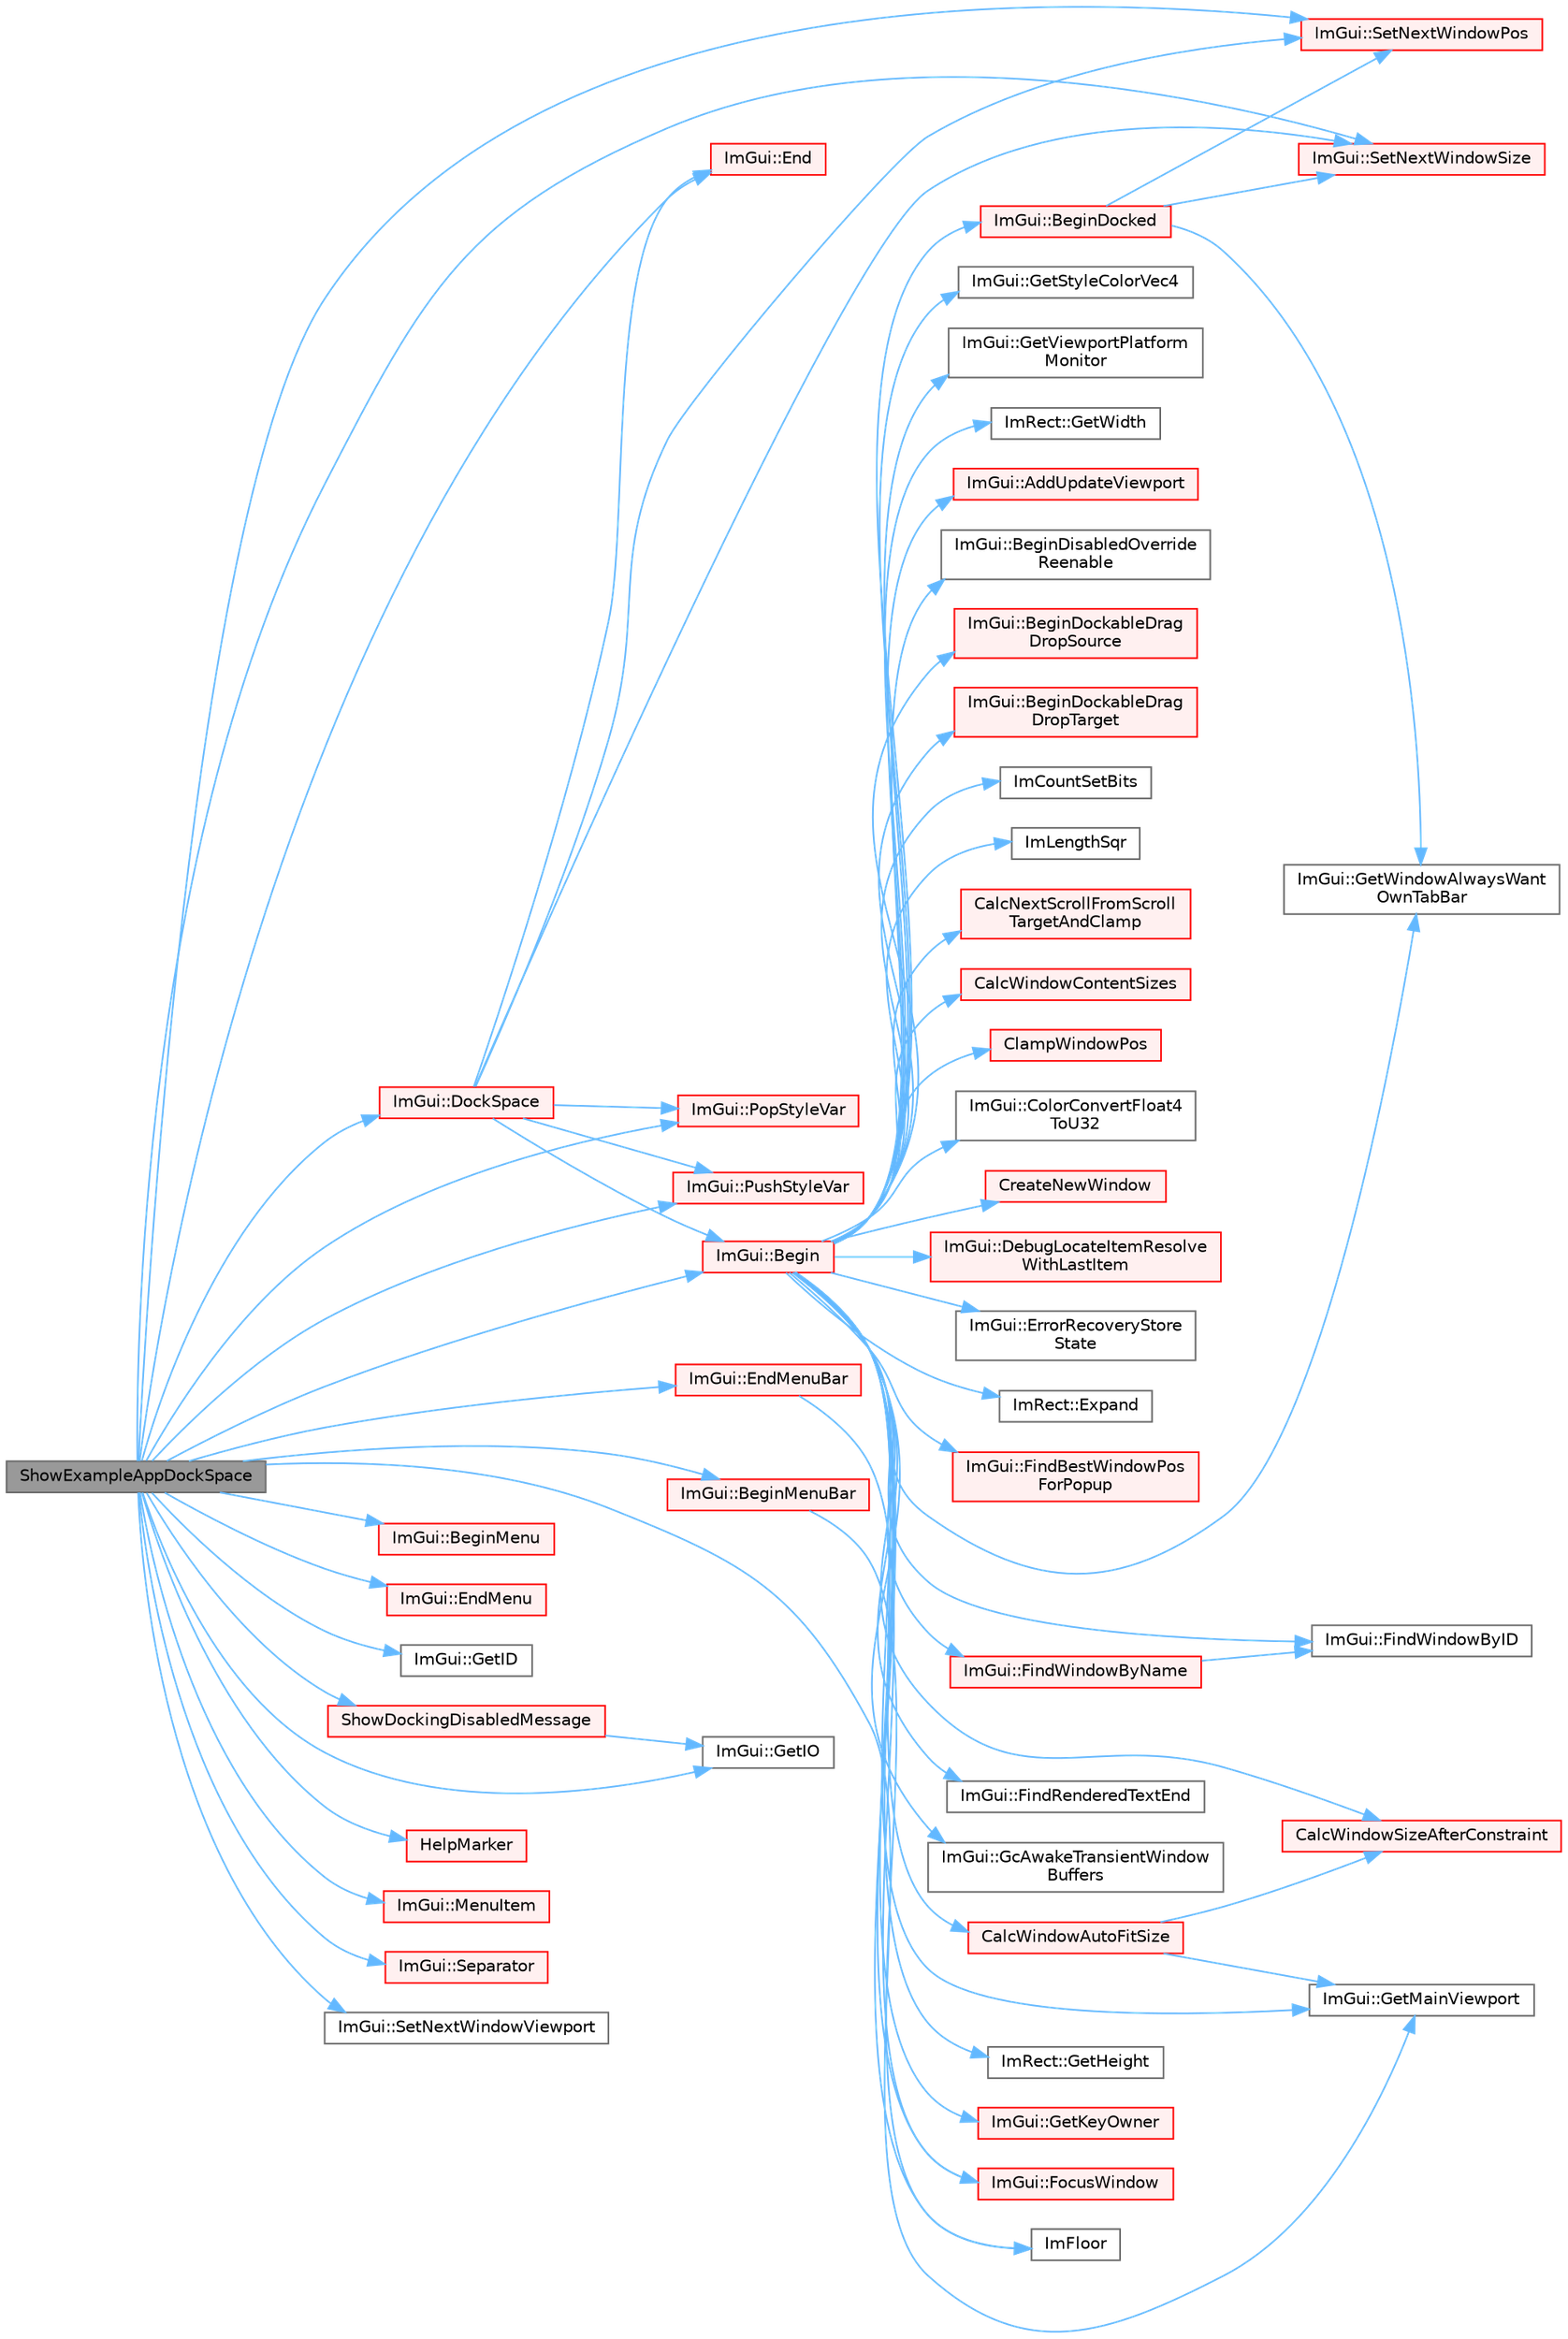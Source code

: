 digraph "ShowExampleAppDockSpace"
{
 // LATEX_PDF_SIZE
  bgcolor="transparent";
  edge [fontname=Helvetica,fontsize=10,labelfontname=Helvetica,labelfontsize=10];
  node [fontname=Helvetica,fontsize=10,shape=box,height=0.2,width=0.4];
  rankdir="LR";
  Node1 [id="Node000001",label="ShowExampleAppDockSpace",height=0.2,width=0.4,color="gray40", fillcolor="grey60", style="filled", fontcolor="black",tooltip=" "];
  Node1 -> Node2 [id="edge1_Node000001_Node000002",color="steelblue1",style="solid",tooltip=" "];
  Node2 [id="Node000002",label="ImGui::Begin",height=0.2,width=0.4,color="red", fillcolor="#FFF0F0", style="filled",URL="$namespace_im_gui.html#a581e58db0bc930bafa4a5d23093a2b99",tooltip=" "];
  Node2 -> Node3 [id="edge2_Node000002_Node000003",color="steelblue1",style="solid",tooltip=" "];
  Node3 [id="Node000003",label="ImGui::AddUpdateViewport",height=0.2,width=0.4,color="red", fillcolor="#FFF0F0", style="filled",URL="$namespace_im_gui.html#ada58e5d3e2efc3cef60f213d771408d8",tooltip=" "];
  Node2 -> Node19 [id="edge3_Node000002_Node000019",color="steelblue1",style="solid",tooltip=" "];
  Node19 [id="Node000019",label="ImGui::BeginDisabledOverride\lReenable",height=0.2,width=0.4,color="grey40", fillcolor="white", style="filled",URL="$namespace_im_gui.html#a26b36756e219b7129f894e1c2feb17a8",tooltip=" "];
  Node2 -> Node20 [id="edge4_Node000002_Node000020",color="steelblue1",style="solid",tooltip=" "];
  Node20 [id="Node000020",label="ImGui::BeginDockableDrag\lDropSource",height=0.2,width=0.4,color="red", fillcolor="#FFF0F0", style="filled",URL="$namespace_im_gui.html#a7a435b1565d4884e42a5ee5667f21a1f",tooltip=" "];
  Node2 -> Node370 [id="edge5_Node000002_Node000370",color="steelblue1",style="solid",tooltip=" "];
  Node370 [id="Node000370",label="ImGui::BeginDockableDrag\lDropTarget",height=0.2,width=0.4,color="red", fillcolor="#FFF0F0", style="filled",URL="$namespace_im_gui.html#a1725ff3becdb963b97c16d69d4c9f308",tooltip=" "];
  Node2 -> Node414 [id="edge6_Node000002_Node000414",color="steelblue1",style="solid",tooltip=" "];
  Node414 [id="Node000414",label="ImGui::BeginDocked",height=0.2,width=0.4,color="red", fillcolor="#FFF0F0", style="filled",URL="$namespace_im_gui.html#a627bb85e7c0ab597360f63719bfb1e55",tooltip=" "];
  Node414 -> Node458 [id="edge7_Node000414_Node000458",color="steelblue1",style="solid",tooltip=" "];
  Node458 [id="Node000458",label="ImGui::GetWindowAlwaysWant\lOwnTabBar",height=0.2,width=0.4,color="grey40", fillcolor="white", style="filled",URL="$namespace_im_gui.html#ae1208499040a30ab6dfd30ca0d14fbc2",tooltip=" "];
  Node414 -> Node26 [id="edge8_Node000414_Node000026",color="steelblue1",style="solid",tooltip=" "];
  Node26 [id="Node000026",label="ImGui::SetNextWindowPos",height=0.2,width=0.4,color="red", fillcolor="#FFF0F0", style="filled",URL="$namespace_im_gui.html#afbccd31113430670b5ab2bf0d6f509bf",tooltip=" "];
  Node414 -> Node459 [id="edge9_Node000414_Node000459",color="steelblue1",style="solid",tooltip=" "];
  Node459 [id="Node000459",label="ImGui::SetNextWindowSize",height=0.2,width=0.4,color="red", fillcolor="#FFF0F0", style="filled",URL="$namespace_im_gui.html#ab33717bb71ef5e393ae18656fc6b229d",tooltip=" "];
  Node2 -> Node262 [id="edge10_Node000002_Node000262",color="steelblue1",style="solid",tooltip=" "];
  Node262 [id="Node000262",label="CalcNextScrollFromScroll\lTargetAndClamp",height=0.2,width=0.4,color="red", fillcolor="#FFF0F0", style="filled",URL="$imgui_8cpp.html#a07abb80a54115cb5cf9da03351e29533",tooltip=" "];
  Node2 -> Node238 [id="edge11_Node000002_Node000238",color="steelblue1",style="solid",tooltip=" "];
  Node238 [id="Node000238",label="CalcWindowAutoFitSize",height=0.2,width=0.4,color="red", fillcolor="#FFF0F0", style="filled",URL="$imgui_8cpp.html#acbe6338daf87dc6ab636f02f1367eb41",tooltip=" "];
  Node238 -> Node241 [id="edge12_Node000238_Node000241",color="steelblue1",style="solid",tooltip=" "];
  Node241 [id="Node000241",label="CalcWindowSizeAfterConstraint",height=0.2,width=0.4,color="red", fillcolor="#FFF0F0", style="filled",URL="$imgui_8cpp.html#a0c4618a6985c33c4936f1d9f1c7b26b4",tooltip=" "];
  Node238 -> Node242 [id="edge13_Node000238_Node000242",color="steelblue1",style="solid",tooltip=" "];
  Node242 [id="Node000242",label="ImGui::GetMainViewport",height=0.2,width=0.4,color="grey40", fillcolor="white", style="filled",URL="$namespace_im_gui.html#a7bf620af1d66ee7d7b06701894d23e60",tooltip=" "];
  Node2 -> Node243 [id="edge14_Node000002_Node000243",color="steelblue1",style="solid",tooltip=" "];
  Node243 [id="Node000243",label="CalcWindowContentSizes",height=0.2,width=0.4,color="red", fillcolor="#FFF0F0", style="filled",URL="$imgui_8cpp.html#a6eddef51b4880a9f1dca88837f71fc6e",tooltip=" "];
  Node2 -> Node241 [id="edge15_Node000002_Node000241",color="steelblue1",style="solid",tooltip=" "];
  Node2 -> Node460 [id="edge16_Node000002_Node000460",color="steelblue1",style="solid",tooltip=" "];
  Node460 [id="Node000460",label="ClampWindowPos",height=0.2,width=0.4,color="red", fillcolor="#FFF0F0", style="filled",URL="$imgui_8cpp.html#a27b88f27774c413d5578ab6a3f989872",tooltip=" "];
  Node2 -> Node89 [id="edge17_Node000002_Node000089",color="steelblue1",style="solid",tooltip=" "];
  Node89 [id="Node000089",label="ImGui::ColorConvertFloat4\lToU32",height=0.2,width=0.4,color="grey40", fillcolor="white", style="filled",URL="$namespace_im_gui.html#abe2691de0b1a71c774ab24cc91564a94",tooltip=" "];
  Node2 -> Node461 [id="edge18_Node000002_Node000461",color="steelblue1",style="solid",tooltip=" "];
  Node461 [id="Node000461",label="CreateNewWindow",height=0.2,width=0.4,color="red", fillcolor="#FFF0F0", style="filled",URL="$imgui_8cpp.html#a3c92847eb67e7138e6f9af0ee66d3b33",tooltip=" "];
  Node2 -> Node111 [id="edge19_Node000002_Node000111",color="steelblue1",style="solid",tooltip=" "];
  Node111 [id="Node000111",label="ImGui::DebugLocateItemResolve\lWithLastItem",height=0.2,width=0.4,color="red", fillcolor="#FFF0F0", style="filled",URL="$namespace_im_gui.html#ae8ab0d7dfc90af8e82db3ed9e7829219",tooltip=" "];
  Node2 -> Node467 [id="edge20_Node000002_Node000467",color="steelblue1",style="solid",tooltip=" "];
  Node467 [id="Node000467",label="ImGui::ErrorRecoveryStore\lState",height=0.2,width=0.4,color="grey40", fillcolor="white", style="filled",URL="$namespace_im_gui.html#ac961d81019f580ffaec6b8857635a348",tooltip=" "];
  Node2 -> Node192 [id="edge21_Node000002_Node000192",color="steelblue1",style="solid",tooltip=" "];
  Node192 [id="Node000192",label="ImRect::Expand",height=0.2,width=0.4,color="grey40", fillcolor="white", style="filled",URL="$struct_im_rect.html#af33a7424c3341d08acd69da30c27c753",tooltip=" "];
  Node2 -> Node468 [id="edge22_Node000002_Node000468",color="steelblue1",style="solid",tooltip=" "];
  Node468 [id="Node000468",label="ImGui::FindBestWindowPos\lForPopup",height=0.2,width=0.4,color="red", fillcolor="#FFF0F0", style="filled",URL="$namespace_im_gui.html#a310ff87cbe678e2c632bf1f5577a7fbd",tooltip=" "];
  Node2 -> Node147 [id="edge23_Node000002_Node000147",color="steelblue1",style="solid",tooltip=" "];
  Node147 [id="Node000147",label="ImGui::FindRenderedTextEnd",height=0.2,width=0.4,color="grey40", fillcolor="white", style="filled",URL="$namespace_im_gui.html#a7671e1dbc803a31b06081b52a771d83f",tooltip=" "];
  Node2 -> Node247 [id="edge24_Node000002_Node000247",color="steelblue1",style="solid",tooltip=" "];
  Node247 [id="Node000247",label="ImGui::FindWindowByID",height=0.2,width=0.4,color="grey40", fillcolor="white", style="filled",URL="$namespace_im_gui.html#a82204d8800dc3a072ddbcbd2aecc48ac",tooltip=" "];
  Node2 -> Node246 [id="edge25_Node000002_Node000246",color="steelblue1",style="solid",tooltip=" "];
  Node246 [id="Node000246",label="ImGui::FindWindowByName",height=0.2,width=0.4,color="red", fillcolor="#FFF0F0", style="filled",URL="$namespace_im_gui.html#abca25f22c02e73d5eb2e9c72c4557813",tooltip=" "];
  Node246 -> Node247 [id="edge26_Node000246_Node000247",color="steelblue1",style="solid",tooltip=" "];
  Node2 -> Node31 [id="edge27_Node000002_Node000031",color="steelblue1",style="solid",tooltip=" "];
  Node31 [id="Node000031",label="ImGui::FocusWindow",height=0.2,width=0.4,color="red", fillcolor="#FFF0F0", style="filled",URL="$namespace_im_gui.html#a27aa6f2f3aa11778c6d023b1b223f262",tooltip=" "];
  Node2 -> Node469 [id="edge28_Node000002_Node000469",color="steelblue1",style="solid",tooltip=" "];
  Node469 [id="Node000469",label="ImGui::GcAwakeTransientWindow\lBuffers",height=0.2,width=0.4,color="grey40", fillcolor="white", style="filled",URL="$namespace_im_gui.html#ad70feca33961fb47a8074074a8da2f80",tooltip=" "];
  Node2 -> Node13 [id="edge29_Node000002_Node000013",color="steelblue1",style="solid",tooltip=" "];
  Node13 [id="Node000013",label="ImRect::GetHeight",height=0.2,width=0.4,color="grey40", fillcolor="white", style="filled",URL="$struct_im_rect.html#a748d8ae9cb26508951ec6e2f2df0625b",tooltip=" "];
  Node2 -> Node470 [id="edge30_Node000002_Node000470",color="steelblue1",style="solid",tooltip=" "];
  Node470 [id="Node000470",label="ImGui::GetKeyOwner",height=0.2,width=0.4,color="red", fillcolor="#FFF0F0", style="filled",URL="$namespace_im_gui.html#a3976abb319f95d75fe9f6866f9956701",tooltip=" "];
  Node2 -> Node242 [id="edge31_Node000002_Node000242",color="steelblue1",style="solid",tooltip=" "];
  Node2 -> Node471 [id="edge32_Node000002_Node000471",color="steelblue1",style="solid",tooltip=" "];
  Node471 [id="Node000471",label="ImGui::GetStyleColorVec4",height=0.2,width=0.4,color="grey40", fillcolor="white", style="filled",URL="$namespace_im_gui.html#ad838e580972e2c4b3da2b0f60754b662",tooltip=" "];
  Node2 -> Node451 [id="edge33_Node000002_Node000451",color="steelblue1",style="solid",tooltip=" "];
  Node451 [id="Node000451",label="ImGui::GetViewportPlatform\lMonitor",height=0.2,width=0.4,color="grey40", fillcolor="white", style="filled",URL="$namespace_im_gui.html#a2f6bbca8b37a24999b5d04caa77ea6fd",tooltip=" "];
  Node2 -> Node14 [id="edge34_Node000002_Node000014",color="steelblue1",style="solid",tooltip=" "];
  Node14 [id="Node000014",label="ImRect::GetWidth",height=0.2,width=0.4,color="grey40", fillcolor="white", style="filled",URL="$struct_im_rect.html#afa75cb8491f20901c96166d17dcddac4",tooltip=" "];
  Node2 -> Node458 [id="edge35_Node000002_Node000458",color="steelblue1",style="solid",tooltip=" "];
  Node2 -> Node472 [id="edge36_Node000002_Node000472",color="steelblue1",style="solid",tooltip=" "];
  Node472 [id="Node000472",label="ImCountSetBits",height=0.2,width=0.4,color="grey40", fillcolor="white", style="filled",URL="$imgui__internal_8h.html#aacb58e1a4fda4df9644238d9679d1173",tooltip=" "];
  Node2 -> Node186 [id="edge37_Node000002_Node000186",color="steelblue1",style="solid",tooltip=" "];
  Node186 [id="Node000186",label="ImFloor",height=0.2,width=0.4,color="grey40", fillcolor="white", style="filled",URL="$imgui__internal_8h.html#a51a84b6be21807818b857a8565d97912",tooltip=" "];
  Node2 -> Node403 [id="edge38_Node000002_Node000403",color="steelblue1",style="solid",tooltip=" "];
  Node403 [id="Node000403",label="ImLengthSqr",height=0.2,width=0.4,color="grey40", fillcolor="white", style="filled",URL="$imgui__internal_8h.html#a2fa5cb39358b9b4b5fbe3750e648e19e",tooltip=" "];
  Node1 -> Node515 [id="edge39_Node000001_Node000515",color="steelblue1",style="solid",tooltip=" "];
  Node515 [id="Node000515",label="ImGui::BeginMenu",height=0.2,width=0.4,color="red", fillcolor="#FFF0F0", style="filled",URL="$namespace_im_gui.html#a1e55711a21f97d5dff919d697d3a7201",tooltip=" "];
  Node1 -> Node524 [id="edge40_Node000001_Node000524",color="steelblue1",style="solid",tooltip=" "];
  Node524 [id="Node000524",label="ImGui::BeginMenuBar",height=0.2,width=0.4,color="red", fillcolor="#FFF0F0", style="filled",URL="$namespace_im_gui.html#a4852dff802922163fc747e2e0df5b88f",tooltip=" "];
  Node524 -> Node186 [id="edge41_Node000524_Node000186",color="steelblue1",style="solid",tooltip=" "];
  Node1 -> Node527 [id="edge42_Node000001_Node000527",color="steelblue1",style="solid",tooltip=" "];
  Node527 [id="Node000527",label="ImGui::DockSpace",height=0.2,width=0.4,color="red", fillcolor="#FFF0F0", style="filled",URL="$namespace_im_gui.html#a3d9d26cbb99a95938979a3ca3e211f92",tooltip=" "];
  Node527 -> Node2 [id="edge43_Node000527_Node000002",color="steelblue1",style="solid",tooltip=" "];
  Node527 -> Node84 [id="edge44_Node000527_Node000084",color="steelblue1",style="solid",tooltip=" "];
  Node84 [id="Node000084",label="ImGui::End",height=0.2,width=0.4,color="red", fillcolor="#FFF0F0", style="filled",URL="$namespace_im_gui.html#a5479d93794a004c67ceb6d13f37c8254",tooltip=" "];
  Node527 -> Node251 [id="edge45_Node000527_Node000251",color="steelblue1",style="solid",tooltip=" "];
  Node251 [id="Node000251",label="ImGui::PopStyleVar",height=0.2,width=0.4,color="red", fillcolor="#FFF0F0", style="filled",URL="$namespace_im_gui.html#a14116e57d81e326adef2a702e65781d4",tooltip=" "];
  Node527 -> Node522 [id="edge46_Node000527_Node000522",color="steelblue1",style="solid",tooltip=" "];
  Node522 [id="Node000522",label="ImGui::PushStyleVar",height=0.2,width=0.4,color="red", fillcolor="#FFF0F0", style="filled",URL="$namespace_im_gui.html#aab3f43009094462cf2a5eb554785949b",tooltip=" "];
  Node527 -> Node26 [id="edge47_Node000527_Node000026",color="steelblue1",style="solid",tooltip=" "];
  Node527 -> Node459 [id="edge48_Node000527_Node000459",color="steelblue1",style="solid",tooltip=" "];
  Node1 -> Node84 [id="edge49_Node000001_Node000084",color="steelblue1",style="solid",tooltip=" "];
  Node1 -> Node570 [id="edge50_Node000001_Node000570",color="steelblue1",style="solid",tooltip=" "];
  Node570 [id="Node000570",label="ImGui::EndMenu",height=0.2,width=0.4,color="red", fillcolor="#FFF0F0", style="filled",URL="$namespace_im_gui.html#a1448a5a4e8c431c15f991e9255c0df95",tooltip=" "];
  Node1 -> Node173 [id="edge51_Node000001_Node000173",color="steelblue1",style="solid",tooltip=" "];
  Node173 [id="Node000173",label="ImGui::EndMenuBar",height=0.2,width=0.4,color="red", fillcolor="#FFF0F0", style="filled",URL="$namespace_im_gui.html#aa226265c140eb6ee375c5b9abc69c4fc",tooltip=" "];
  Node173 -> Node31 [id="edge52_Node000173_Node000031",color="steelblue1",style="solid",tooltip=" "];
  Node1 -> Node536 [id="edge53_Node000001_Node000536",color="steelblue1",style="solid",tooltip=" "];
  Node536 [id="Node000536",label="ImGui::GetID",height=0.2,width=0.4,color="grey40", fillcolor="white", style="filled",URL="$namespace_im_gui.html#a3329b04bd4235e90ad9deb00ffb38ae4",tooltip=" "];
  Node1 -> Node571 [id="edge54_Node000001_Node000571",color="steelblue1",style="solid",tooltip=" "];
  Node571 [id="Node000571",label="ImGui::GetIO",height=0.2,width=0.4,color="grey40", fillcolor="white", style="filled",URL="$namespace_im_gui.html#a3179e560812f878f3961ce803a5d9302",tooltip=" "];
  Node1 -> Node242 [id="edge55_Node000001_Node000242",color="steelblue1",style="solid",tooltip=" "];
  Node1 -> Node572 [id="edge56_Node000001_Node000572",color="steelblue1",style="solid",tooltip=" "];
  Node572 [id="Node000572",label="HelpMarker",height=0.2,width=0.4,color="red", fillcolor="#FFF0F0", style="filled",URL="$imgui__demo_8cpp.html#ae82388701c37c8cbb88a0304ca0f033b",tooltip=" "];
  Node1 -> Node330 [id="edge57_Node000001_Node000330",color="steelblue1",style="solid",tooltip=" "];
  Node330 [id="Node000330",label="ImGui::MenuItem",height=0.2,width=0.4,color="red", fillcolor="#FFF0F0", style="filled",URL="$namespace_im_gui.html#aa1bae511ca47478998693a9d8c84f2e6",tooltip=" "];
  Node1 -> Node251 [id="edge58_Node000001_Node000251",color="steelblue1",style="solid",tooltip=" "];
  Node1 -> Node522 [id="edge59_Node000001_Node000522",color="steelblue1",style="solid",tooltip=" "];
  Node1 -> Node334 [id="edge60_Node000001_Node000334",color="steelblue1",style="solid",tooltip=" "];
  Node334 [id="Node000334",label="ImGui::Separator",height=0.2,width=0.4,color="red", fillcolor="#FFF0F0", style="filled",URL="$namespace_im_gui.html#a191123597a5084d003c8beac7eeb029e",tooltip=" "];
  Node1 -> Node26 [id="edge61_Node000001_Node000026",color="steelblue1",style="solid",tooltip=" "];
  Node1 -> Node459 [id="edge62_Node000001_Node000459",color="steelblue1",style="solid",tooltip=" "];
  Node1 -> Node568 [id="edge63_Node000001_Node000568",color="steelblue1",style="solid",tooltip=" "];
  Node568 [id="Node000568",label="ImGui::SetNextWindowViewport",height=0.2,width=0.4,color="grey40", fillcolor="white", style="filled",URL="$namespace_im_gui.html#ac8ebacf97bce7f8a5e62fef85755a734",tooltip=" "];
  Node1 -> Node584 [id="edge64_Node000001_Node000584",color="steelblue1",style="solid",tooltip=" "];
  Node584 [id="Node000584",label="ShowDockingDisabledMessage",height=0.2,width=0.4,color="red", fillcolor="#FFF0F0", style="filled",URL="$imgui__demo_8cpp.html#aa471264a900085e231f18aa13becec5b",tooltip=" "];
  Node584 -> Node571 [id="edge65_Node000584_Node000571",color="steelblue1",style="solid",tooltip=" "];
}
